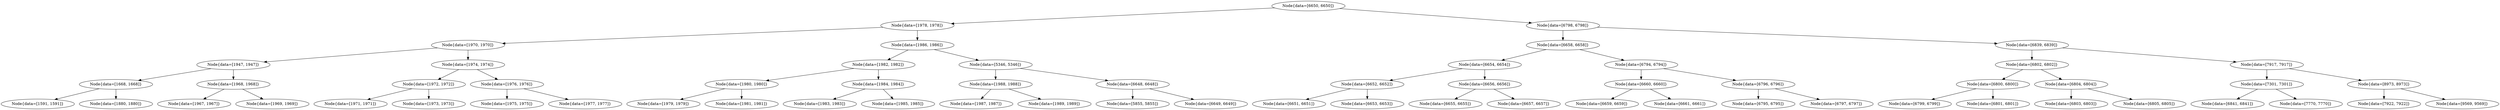 digraph G{
678476618 [label="Node{data=[6650, 6650]}"]
678476618 -> 409602233
409602233 [label="Node{data=[1978, 1978]}"]
409602233 -> 1973245898
1973245898 [label="Node{data=[1970, 1970]}"]
1973245898 -> 863365063
863365063 [label="Node{data=[1947, 1947]}"]
863365063 -> 510828552
510828552 [label="Node{data=[1668, 1668]}"]
510828552 -> 1452629183
1452629183 [label="Node{data=[1591, 1591]}"]
510828552 -> 1227453088
1227453088 [label="Node{data=[1880, 1880]}"]
863365063 -> 1442774941
1442774941 [label="Node{data=[1968, 1968]}"]
1442774941 -> 1585932234
1585932234 [label="Node{data=[1967, 1967]}"]
1442774941 -> 571193345
571193345 [label="Node{data=[1969, 1969]}"]
1973245898 -> 540369554
540369554 [label="Node{data=[1974, 1974]}"]
540369554 -> 43348766
43348766 [label="Node{data=[1972, 1972]}"]
43348766 -> 1732898225
1732898225 [label="Node{data=[1971, 1971]}"]
43348766 -> 410880745
410880745 [label="Node{data=[1973, 1973]}"]
540369554 -> 332880518
332880518 [label="Node{data=[1976, 1976]}"]
332880518 -> 989054561
989054561 [label="Node{data=[1975, 1975]}"]
332880518 -> 310350059
310350059 [label="Node{data=[1977, 1977]}"]
409602233 -> 1721858703
1721858703 [label="Node{data=[1986, 1986]}"]
1721858703 -> 1334513591
1334513591 [label="Node{data=[1982, 1982]}"]
1334513591 -> 1802442985
1802442985 [label="Node{data=[1980, 1980]}"]
1802442985 -> 91829671
91829671 [label="Node{data=[1979, 1979]}"]
1802442985 -> 1759593093
1759593093 [label="Node{data=[1981, 1981]}"]
1334513591 -> 2139102873
2139102873 [label="Node{data=[1984, 1984]}"]
2139102873 -> 1824254416
1824254416 [label="Node{data=[1983, 1983]}"]
2139102873 -> 547565037
547565037 [label="Node{data=[1985, 1985]}"]
1721858703 -> 1119139350
1119139350 [label="Node{data=[5346, 5346]}"]
1119139350 -> 1035930639
1035930639 [label="Node{data=[1988, 1988]}"]
1035930639 -> 242845441
242845441 [label="Node{data=[1987, 1987]}"]
1035930639 -> 931929958
931929958 [label="Node{data=[1989, 1989]}"]
1119139350 -> 1357843335
1357843335 [label="Node{data=[6648, 6648]}"]
1357843335 -> 360037089
360037089 [label="Node{data=[5855, 5855]}"]
1357843335 -> 1467377345
1467377345 [label="Node{data=[6649, 6649]}"]
678476618 -> 14034022
14034022 [label="Node{data=[6798, 6798]}"]
14034022 -> 684565704
684565704 [label="Node{data=[6658, 6658]}"]
684565704 -> 274178434
274178434 [label="Node{data=[6654, 6654]}"]
274178434 -> 1953733927
1953733927 [label="Node{data=[6652, 6652]}"]
1953733927 -> 1161257691
1161257691 [label="Node{data=[6651, 6651]}"]
1953733927 -> 1664337
1664337 [label="Node{data=[6653, 6653]}"]
274178434 -> 762290017
762290017 [label="Node{data=[6656, 6656]}"]
762290017 -> 1167963470
1167963470 [label="Node{data=[6655, 6655]}"]
762290017 -> 994195100
994195100 [label="Node{data=[6657, 6657]}"]
684565704 -> 1882910536
1882910536 [label="Node{data=[6794, 6794]}"]
1882910536 -> 562029241
562029241 [label="Node{data=[6660, 6660]}"]
562029241 -> 157287453
157287453 [label="Node{data=[6659, 6659]}"]
562029241 -> 599537019
599537019 [label="Node{data=[6661, 6661]}"]
1882910536 -> 73125611
73125611 [label="Node{data=[6796, 6796]}"]
73125611 -> 1517260531
1517260531 [label="Node{data=[6795, 6795]}"]
73125611 -> 1403398479
1403398479 [label="Node{data=[6797, 6797]}"]
14034022 -> 301189549
301189549 [label="Node{data=[6839, 6839]}"]
301189549 -> 1258643950
1258643950 [label="Node{data=[6802, 6802]}"]
1258643950 -> 1832609387
1832609387 [label="Node{data=[6800, 6800]}"]
1832609387 -> 255186642
255186642 [label="Node{data=[6799, 6799]}"]
1832609387 -> 8706104
8706104 [label="Node{data=[6801, 6801]}"]
1258643950 -> 1626264535
1626264535 [label="Node{data=[6804, 6804]}"]
1626264535 -> 1448147359
1448147359 [label="Node{data=[6803, 6803]}"]
1626264535 -> 2012362433
2012362433 [label="Node{data=[6805, 6805]}"]
301189549 -> 1360094495
1360094495 [label="Node{data=[7917, 7917]}"]
1360094495 -> 1207395457
1207395457 [label="Node{data=[7301, 7301]}"]
1207395457 -> 381350369
381350369 [label="Node{data=[6841, 6841]}"]
1207395457 -> 1880660425
1880660425 [label="Node{data=[7770, 7770]}"]
1360094495 -> 712717128
712717128 [label="Node{data=[8973, 8973]}"]
712717128 -> 1448380906
1448380906 [label="Node{data=[7922, 7922]}"]
712717128 -> 387997496
387997496 [label="Node{data=[9569, 9569]}"]
}